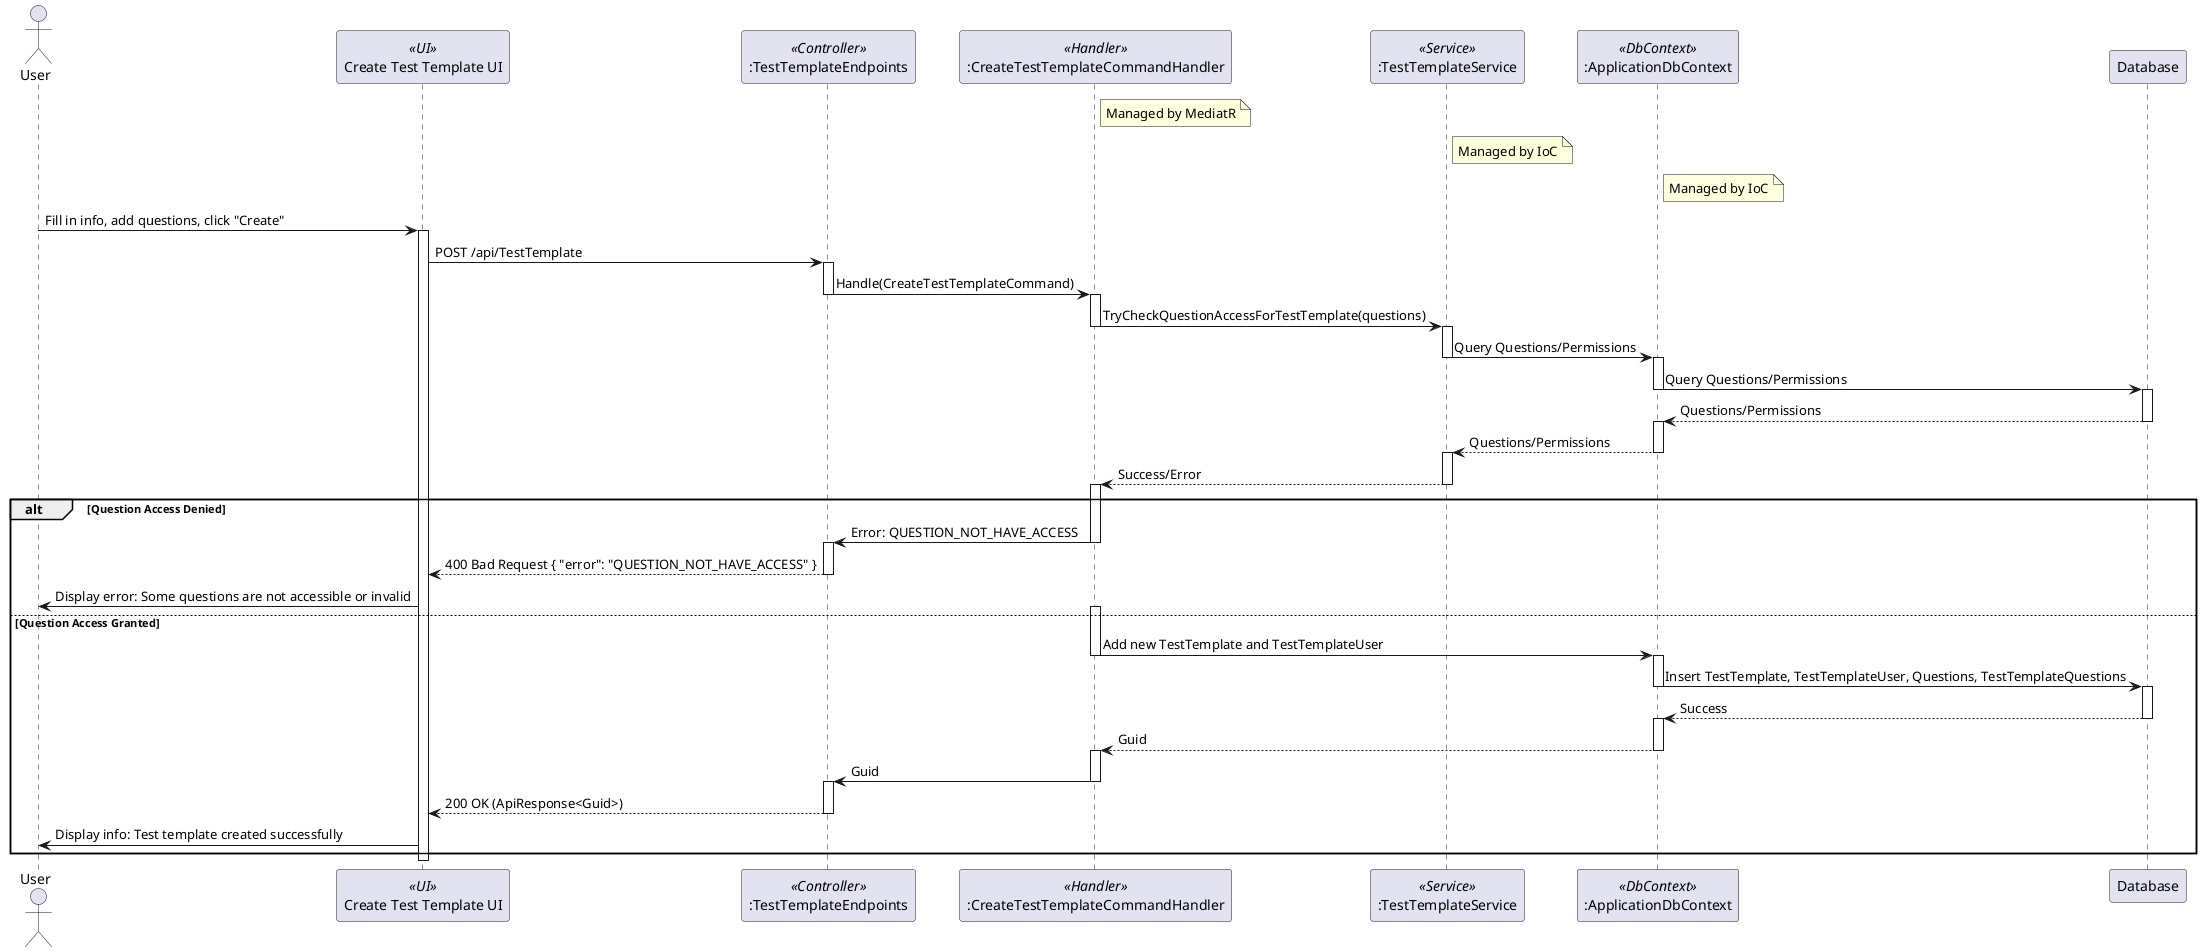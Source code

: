 @startuml
actor User
participant "Create Test Template UI" as UI <<UI>>
participant ":TestTemplateEndpoints" as TestTemplateEndpoints <<Controller>>
participant ":CreateTestTemplateCommandHandler" as CreateTestTemplateCommandHandler <<Handler>>
participant ":TestTemplateService" as TestTemplateService <<Service>>
participant ":ApplicationDbContext" as ApplicationDbContext <<DbContext>>
participant Database

note right of CreateTestTemplateCommandHandler
  Managed by MediatR
end note

note right of TestTemplateService
  Managed by IoC
end note

note right of ApplicationDbContext
  Managed by IoC
end note

User -> UI : Fill in info, add questions, click "Create"
activate UI
UI -> TestTemplateEndpoints : POST /api/TestTemplate
activate TestTemplateEndpoints
TestTemplateEndpoints -> CreateTestTemplateCommandHandler : Handle(CreateTestTemplateCommand)
deactivate TestTemplateEndpoints
activate CreateTestTemplateCommandHandler
CreateTestTemplateCommandHandler -> TestTemplateService : TryCheckQuestionAccessForTestTemplate(questions)
deactivate CreateTestTemplateCommandHandler
activate TestTemplateService
TestTemplateService -> ApplicationDbContext : Query Questions/Permissions
deactivate TestTemplateService
activate ApplicationDbContext
ApplicationDbContext -> Database : Query Questions/Permissions
deactivate ApplicationDbContext
activate Database
Database --> ApplicationDbContext : Questions/Permissions
deactivate Database
activate ApplicationDbContext
ApplicationDbContext --> TestTemplateService : Questions/Permissions
deactivate ApplicationDbContext
activate TestTemplateService
TestTemplateService --> CreateTestTemplateCommandHandler : Success/Error
deactivate TestTemplateService
activate CreateTestTemplateCommandHandler
alt Question Access Denied
    CreateTestTemplateCommandHandler -> TestTemplateEndpoints : Error: QUESTION_NOT_HAVE_ACCESS
    deactivate CreateTestTemplateCommandHandler
    activate TestTemplateEndpoints
    TestTemplateEndpoints --> UI : 400 Bad Request { "error": "QUESTION_NOT_HAVE_ACCESS" }
    deactivate TestTemplateEndpoints
    UI -> User : Display error: Some questions are not accessible or invalid
else Question Access Granted
    activate CreateTestTemplateCommandHandler
    CreateTestTemplateCommandHandler -> ApplicationDbContext : Add new TestTemplate and TestTemplateUser
    deactivate CreateTestTemplateCommandHandler
    activate ApplicationDbContext
    ApplicationDbContext -> Database : Insert TestTemplate, TestTemplateUser, Questions, TestTemplateQuestions
    deactivate ApplicationDbContext
    activate Database
    Database --> ApplicationDbContext : Success
    deactivate Database
    activate ApplicationDbContext
    ApplicationDbContext --> CreateTestTemplateCommandHandler : Guid
    deactivate ApplicationDbContext
    activate CreateTestTemplateCommandHandler
    CreateTestTemplateCommandHandler -> TestTemplateEndpoints : Guid
    deactivate CreateTestTemplateCommandHandler
    activate TestTemplateEndpoints
    TestTemplateEndpoints --> UI : 200 OK (ApiResponse<Guid>)
    deactivate TestTemplateEndpoints
    UI -> User : Display info: Test template created successfully
end
deactivate UI

@enduml